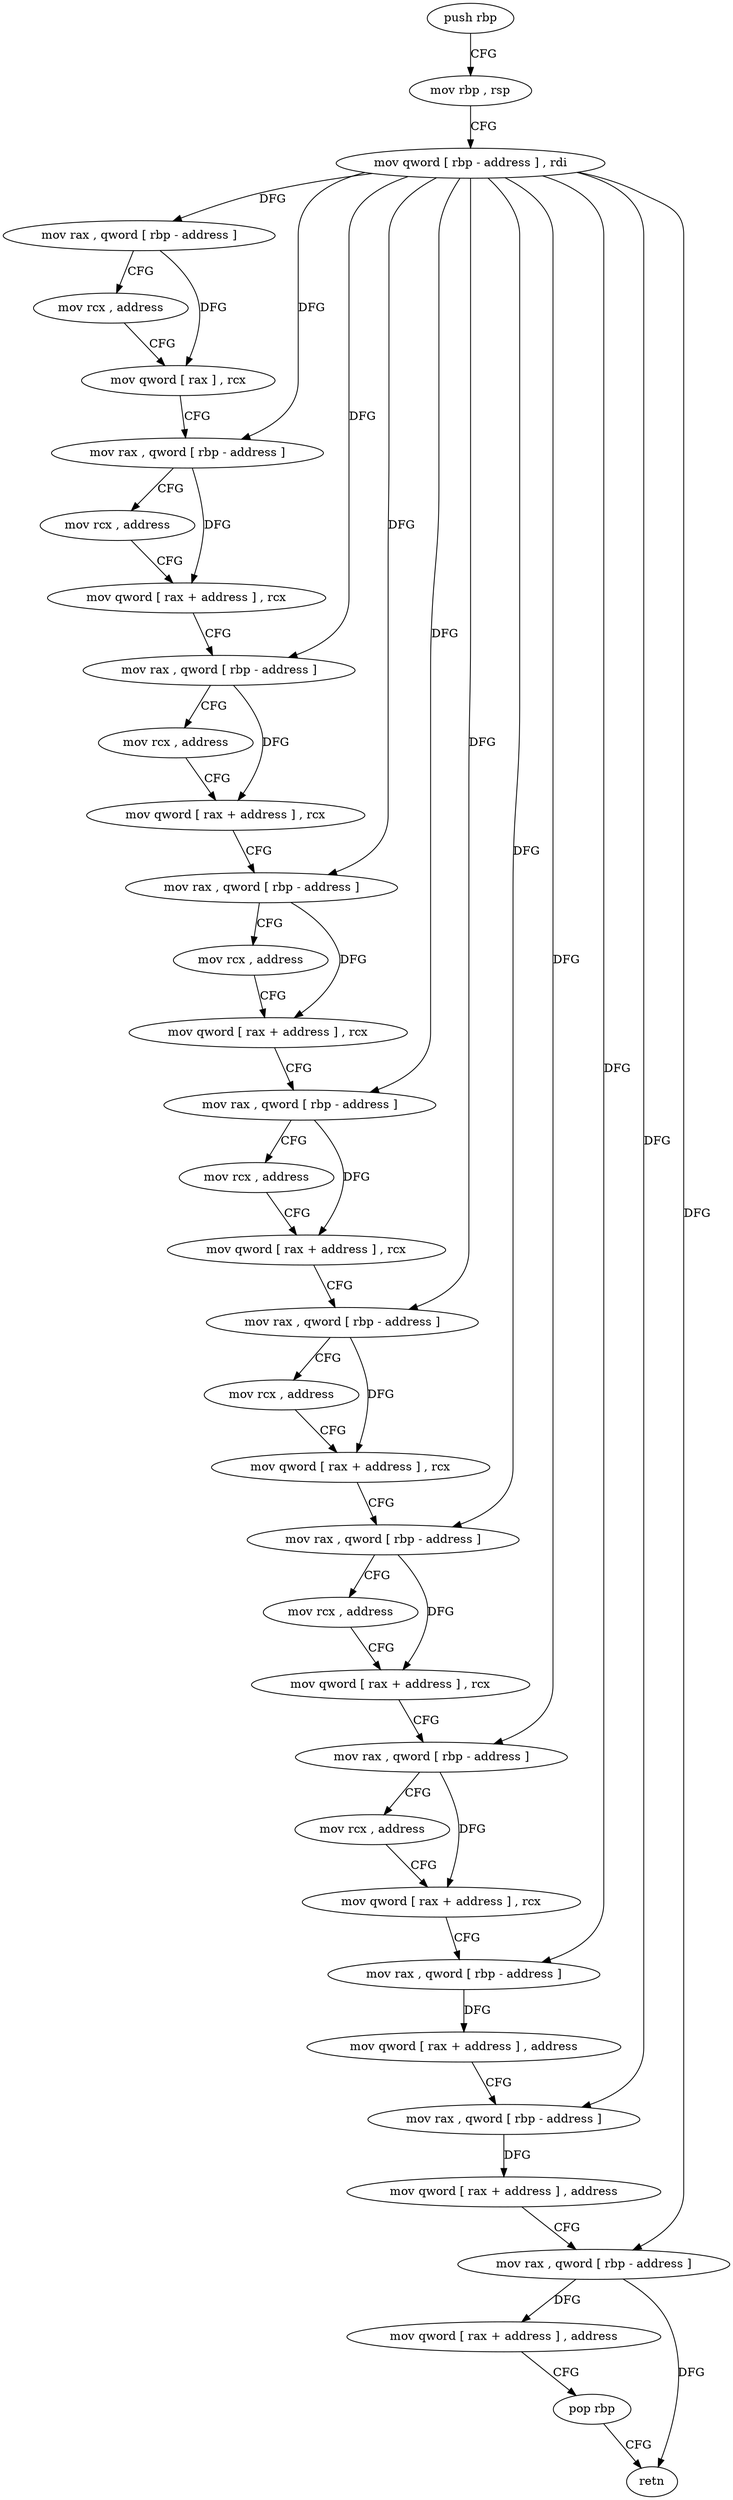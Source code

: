 digraph "func" {
"4289136" [label = "push rbp" ]
"4289137" [label = "mov rbp , rsp" ]
"4289140" [label = "mov qword [ rbp - address ] , rdi" ]
"4289144" [label = "mov rax , qword [ rbp - address ]" ]
"4289148" [label = "mov rcx , address" ]
"4289158" [label = "mov qword [ rax ] , rcx" ]
"4289161" [label = "mov rax , qword [ rbp - address ]" ]
"4289165" [label = "mov rcx , address" ]
"4289175" [label = "mov qword [ rax + address ] , rcx" ]
"4289179" [label = "mov rax , qword [ rbp - address ]" ]
"4289183" [label = "mov rcx , address" ]
"4289193" [label = "mov qword [ rax + address ] , rcx" ]
"4289197" [label = "mov rax , qword [ rbp - address ]" ]
"4289201" [label = "mov rcx , address" ]
"4289211" [label = "mov qword [ rax + address ] , rcx" ]
"4289215" [label = "mov rax , qword [ rbp - address ]" ]
"4289219" [label = "mov rcx , address" ]
"4289229" [label = "mov qword [ rax + address ] , rcx" ]
"4289233" [label = "mov rax , qword [ rbp - address ]" ]
"4289237" [label = "mov rcx , address" ]
"4289247" [label = "mov qword [ rax + address ] , rcx" ]
"4289251" [label = "mov rax , qword [ rbp - address ]" ]
"4289255" [label = "mov rcx , address" ]
"4289265" [label = "mov qword [ rax + address ] , rcx" ]
"4289269" [label = "mov rax , qword [ rbp - address ]" ]
"4289273" [label = "mov rcx , address" ]
"4289283" [label = "mov qword [ rax + address ] , rcx" ]
"4289287" [label = "mov rax , qword [ rbp - address ]" ]
"4289291" [label = "mov qword [ rax + address ] , address" ]
"4289299" [label = "mov rax , qword [ rbp - address ]" ]
"4289303" [label = "mov qword [ rax + address ] , address" ]
"4289311" [label = "mov rax , qword [ rbp - address ]" ]
"4289315" [label = "mov qword [ rax + address ] , address" ]
"4289323" [label = "pop rbp" ]
"4289324" [label = "retn" ]
"4289136" -> "4289137" [ label = "CFG" ]
"4289137" -> "4289140" [ label = "CFG" ]
"4289140" -> "4289144" [ label = "DFG" ]
"4289140" -> "4289161" [ label = "DFG" ]
"4289140" -> "4289179" [ label = "DFG" ]
"4289140" -> "4289197" [ label = "DFG" ]
"4289140" -> "4289215" [ label = "DFG" ]
"4289140" -> "4289233" [ label = "DFG" ]
"4289140" -> "4289251" [ label = "DFG" ]
"4289140" -> "4289269" [ label = "DFG" ]
"4289140" -> "4289287" [ label = "DFG" ]
"4289140" -> "4289299" [ label = "DFG" ]
"4289140" -> "4289311" [ label = "DFG" ]
"4289144" -> "4289148" [ label = "CFG" ]
"4289144" -> "4289158" [ label = "DFG" ]
"4289148" -> "4289158" [ label = "CFG" ]
"4289158" -> "4289161" [ label = "CFG" ]
"4289161" -> "4289165" [ label = "CFG" ]
"4289161" -> "4289175" [ label = "DFG" ]
"4289165" -> "4289175" [ label = "CFG" ]
"4289175" -> "4289179" [ label = "CFG" ]
"4289179" -> "4289183" [ label = "CFG" ]
"4289179" -> "4289193" [ label = "DFG" ]
"4289183" -> "4289193" [ label = "CFG" ]
"4289193" -> "4289197" [ label = "CFG" ]
"4289197" -> "4289201" [ label = "CFG" ]
"4289197" -> "4289211" [ label = "DFG" ]
"4289201" -> "4289211" [ label = "CFG" ]
"4289211" -> "4289215" [ label = "CFG" ]
"4289215" -> "4289219" [ label = "CFG" ]
"4289215" -> "4289229" [ label = "DFG" ]
"4289219" -> "4289229" [ label = "CFG" ]
"4289229" -> "4289233" [ label = "CFG" ]
"4289233" -> "4289237" [ label = "CFG" ]
"4289233" -> "4289247" [ label = "DFG" ]
"4289237" -> "4289247" [ label = "CFG" ]
"4289247" -> "4289251" [ label = "CFG" ]
"4289251" -> "4289255" [ label = "CFG" ]
"4289251" -> "4289265" [ label = "DFG" ]
"4289255" -> "4289265" [ label = "CFG" ]
"4289265" -> "4289269" [ label = "CFG" ]
"4289269" -> "4289273" [ label = "CFG" ]
"4289269" -> "4289283" [ label = "DFG" ]
"4289273" -> "4289283" [ label = "CFG" ]
"4289283" -> "4289287" [ label = "CFG" ]
"4289287" -> "4289291" [ label = "DFG" ]
"4289291" -> "4289299" [ label = "CFG" ]
"4289299" -> "4289303" [ label = "DFG" ]
"4289303" -> "4289311" [ label = "CFG" ]
"4289311" -> "4289315" [ label = "DFG" ]
"4289311" -> "4289324" [ label = "DFG" ]
"4289315" -> "4289323" [ label = "CFG" ]
"4289323" -> "4289324" [ label = "CFG" ]
}
